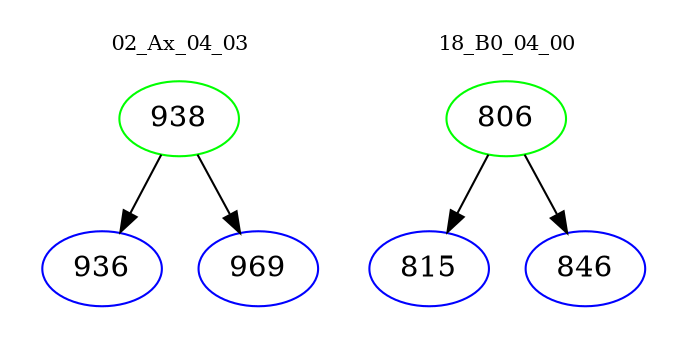 digraph{
subgraph cluster_0 {
color = white
label = "02_Ax_04_03";
fontsize=10;
T0_938 [label="938", color="green"]
T0_938 -> T0_936 [color="black"]
T0_936 [label="936", color="blue"]
T0_938 -> T0_969 [color="black"]
T0_969 [label="969", color="blue"]
}
subgraph cluster_1 {
color = white
label = "18_B0_04_00";
fontsize=10;
T1_806 [label="806", color="green"]
T1_806 -> T1_815 [color="black"]
T1_815 [label="815", color="blue"]
T1_806 -> T1_846 [color="black"]
T1_846 [label="846", color="blue"]
}
}
